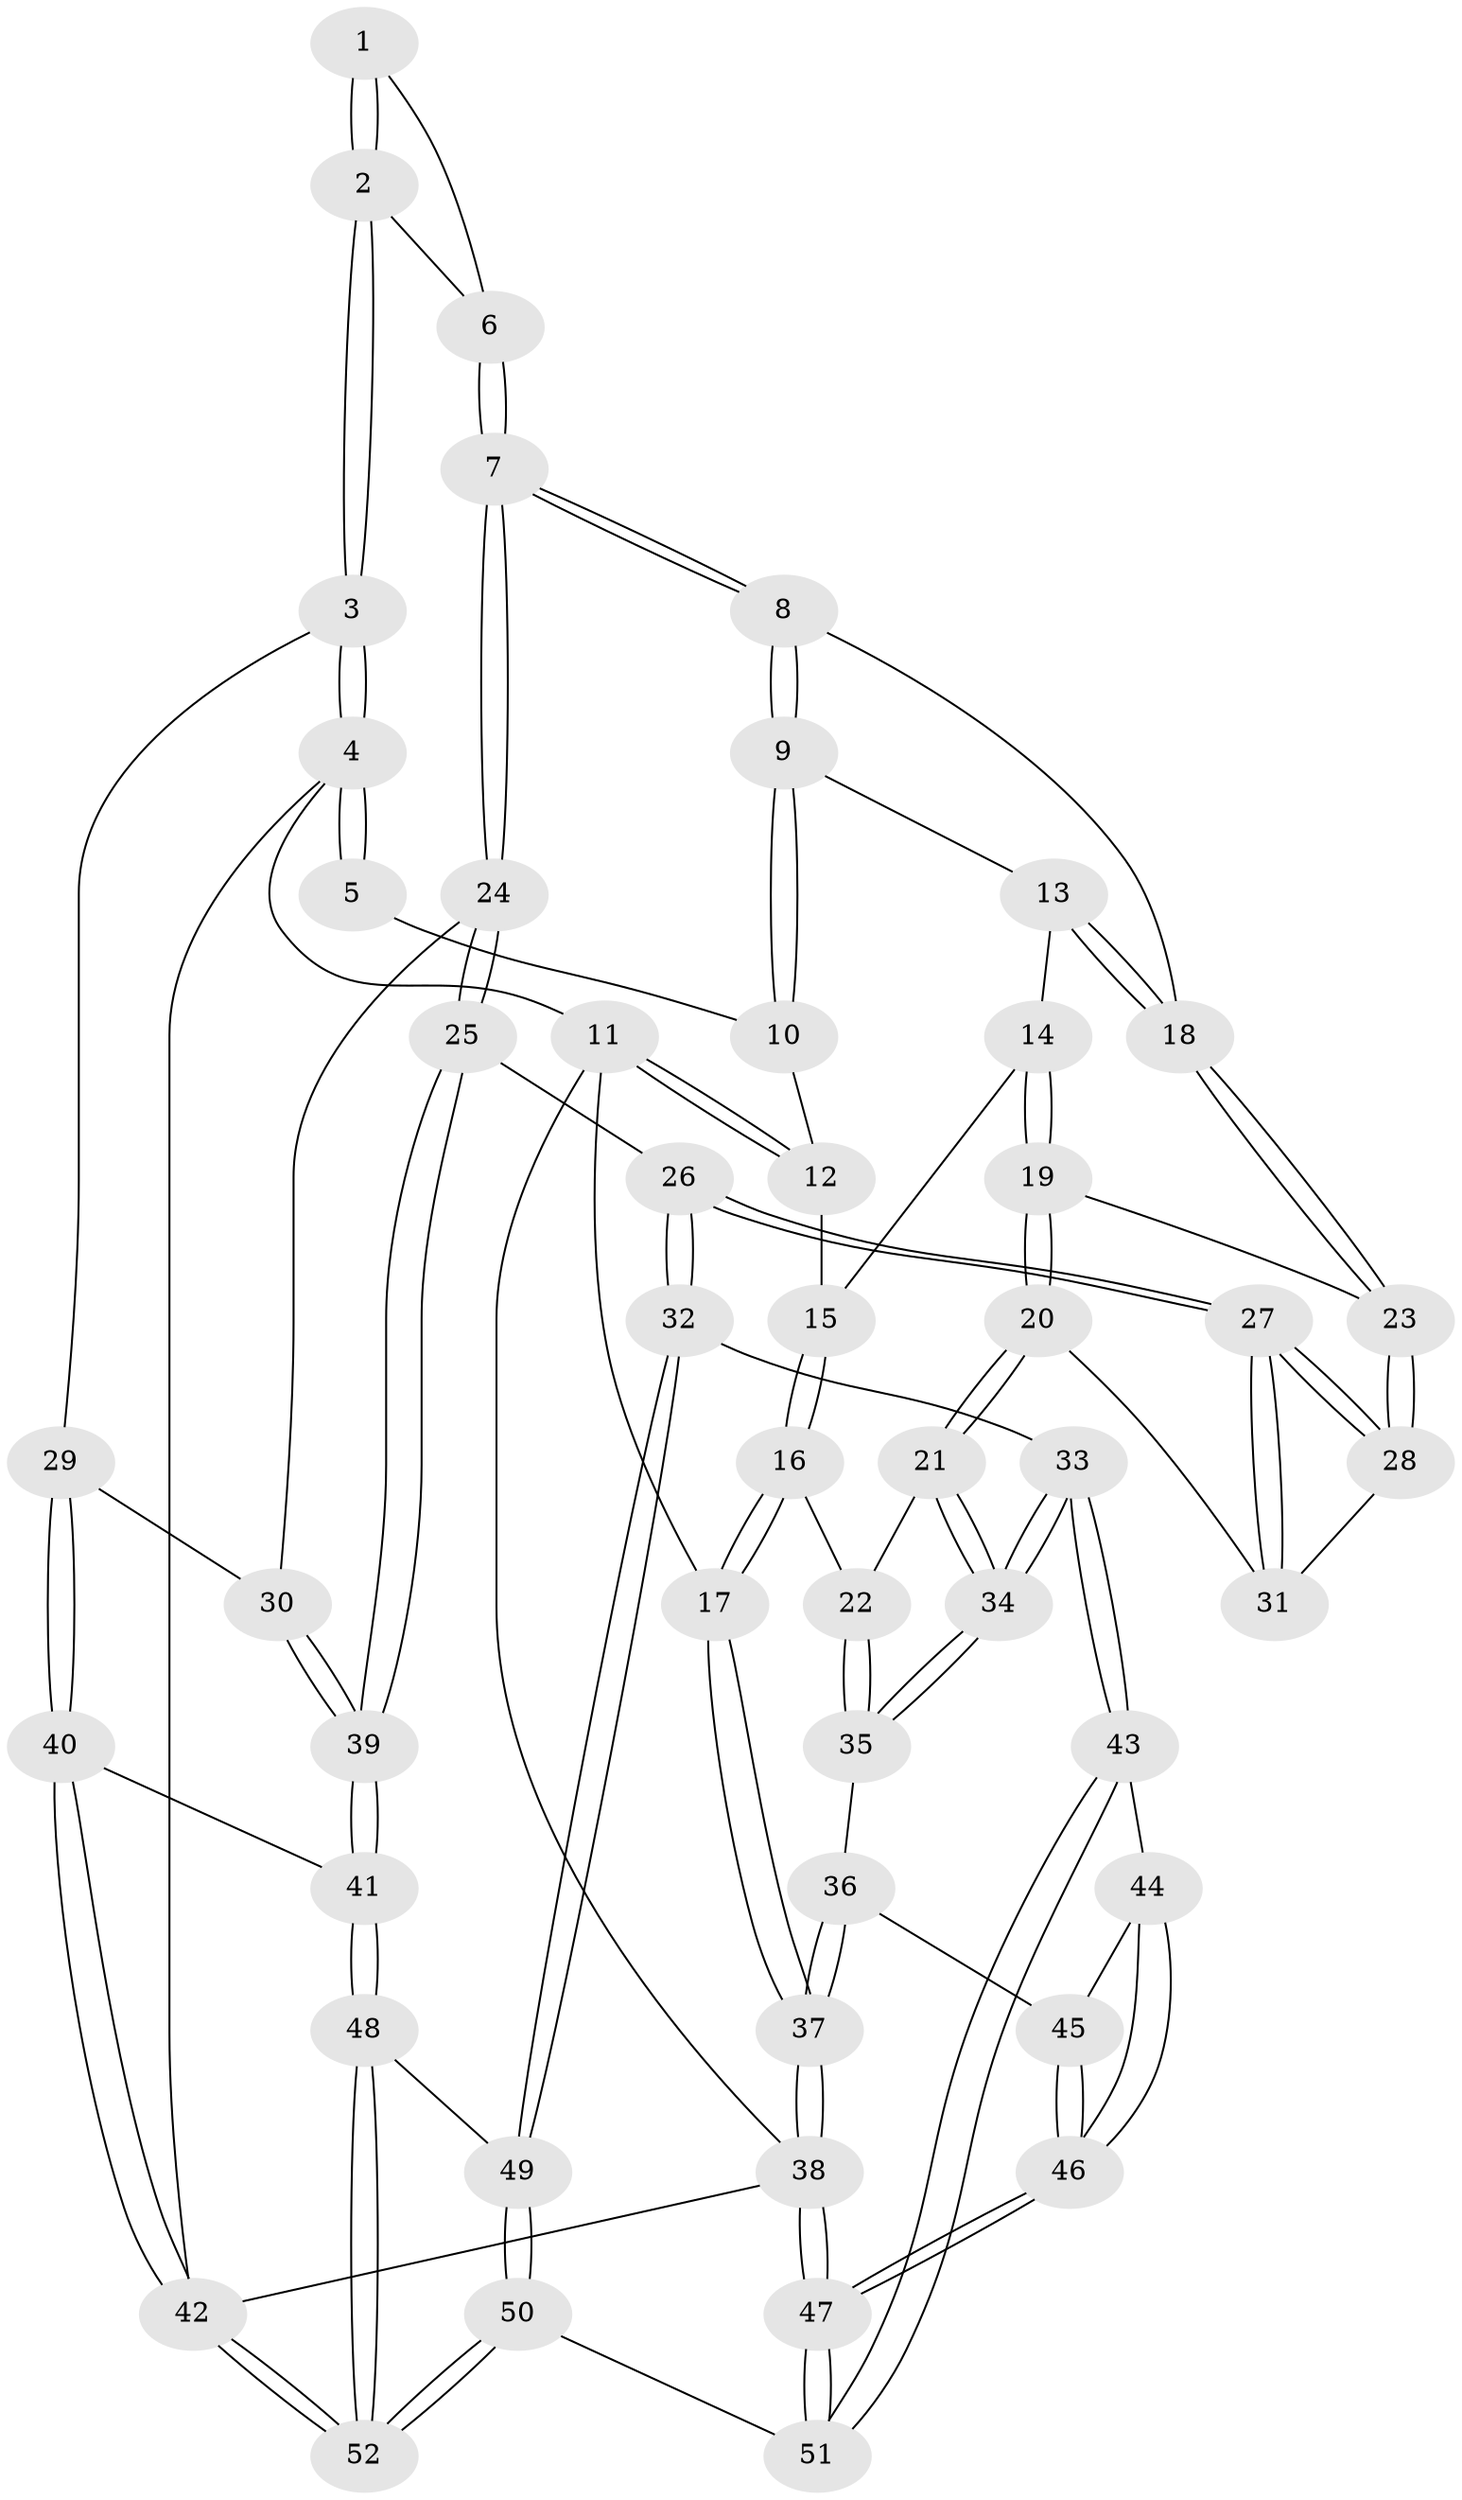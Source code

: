 // coarse degree distribution, {2: 0.05555555555555555, 5: 0.3333333333333333, 4: 0.3888888888888889, 3: 0.08333333333333333, 6: 0.1111111111111111, 9: 0.027777777777777776}
// Generated by graph-tools (version 1.1) at 2025/05/03/04/25 22:05:34]
// undirected, 52 vertices, 127 edges
graph export_dot {
graph [start="1"]
  node [color=gray90,style=filled];
  1 [pos="+0.8980233010200694+0.046290743515765835"];
  2 [pos="+1+0"];
  3 [pos="+1+0"];
  4 [pos="+1+0"];
  5 [pos="+0.7712230139062118+0"];
  6 [pos="+0.8325357503581069+0.1990652033311452"];
  7 [pos="+0.7613672689344192+0.2493257072822723"];
  8 [pos="+0.6806362633237515+0.21420919229220522"];
  9 [pos="+0.6374985993366703+0.11978552928774513"];
  10 [pos="+0.5641781811410521+0"];
  11 [pos="+0+0"];
  12 [pos="+0.19619003145863323+0"];
  13 [pos="+0.371474662047666+0.2257294655342127"];
  14 [pos="+0.2930060753359859+0.24318628708525528"];
  15 [pos="+0.2550318749623689+0.13754704839273824"];
  16 [pos="+0+0.42068221052593235"];
  17 [pos="+0+0.38311031383868493"];
  18 [pos="+0.6099012754054278+0.28745110399007606"];
  19 [pos="+0.29583909972036054+0.2854232858540191"];
  20 [pos="+0.23036878445875447+0.45329805269928947"];
  21 [pos="+0.22321148312976852+0.45961606350346884"];
  22 [pos="+0.010017881253467283+0.4321993165291862"];
  23 [pos="+0.5667952560493819+0.33732305740840346"];
  24 [pos="+0.8335266777484373+0.349585825252849"];
  25 [pos="+0.6048701809643772+0.6493478070672599"];
  26 [pos="+0.5845519432151497+0.648059059774904"];
  27 [pos="+0.5784461308508433+0.6292296608722936"];
  28 [pos="+0.5325114599449868+0.43379909029630265"];
  29 [pos="+1+0.49811064889740064"];
  30 [pos="+1+0.4845102936971886"];
  31 [pos="+0.27365547314847255+0.4542078142216687"];
  32 [pos="+0.46556450173915725+0.7453483604676819"];
  33 [pos="+0.3179982688136026+0.7433688313675725"];
  34 [pos="+0.2922485018994146+0.7114164442323057"];
  35 [pos="+0.08732168652279163+0.7057725117937026"];
  36 [pos="+0.05330189410232674+0.7270447611835319"];
  37 [pos="+0+0.7602863298351115"];
  38 [pos="+0+1"];
  39 [pos="+0.7586145881525339+0.7097964018154934"];
  40 [pos="+1+0.9064669893720781"];
  41 [pos="+0.7623243069517232+0.718576388883946"];
  42 [pos="+1+1"];
  43 [pos="+0.31220565967219355+0.7541492951934602"];
  44 [pos="+0.1541097179595158+0.8454954121024159"];
  45 [pos="+0.07094461517918589+0.7853594213402137"];
  46 [pos="+0+1"];
  47 [pos="+0+1"];
  48 [pos="+0.8038247360258094+1"];
  49 [pos="+0.4834900263618692+0.7915809164915633"];
  50 [pos="+0.4326454777641921+1"];
  51 [pos="+0.25406517499092013+1"];
  52 [pos="+0.8476577233654192+1"];
  1 -- 2;
  1 -- 2;
  1 -- 6;
  2 -- 3;
  2 -- 3;
  2 -- 6;
  3 -- 4;
  3 -- 4;
  3 -- 29;
  4 -- 5;
  4 -- 5;
  4 -- 11;
  4 -- 42;
  5 -- 10;
  6 -- 7;
  6 -- 7;
  7 -- 8;
  7 -- 8;
  7 -- 24;
  7 -- 24;
  8 -- 9;
  8 -- 9;
  8 -- 18;
  9 -- 10;
  9 -- 10;
  9 -- 13;
  10 -- 12;
  11 -- 12;
  11 -- 12;
  11 -- 17;
  11 -- 38;
  12 -- 15;
  13 -- 14;
  13 -- 18;
  13 -- 18;
  14 -- 15;
  14 -- 19;
  14 -- 19;
  15 -- 16;
  15 -- 16;
  16 -- 17;
  16 -- 17;
  16 -- 22;
  17 -- 37;
  17 -- 37;
  18 -- 23;
  18 -- 23;
  19 -- 20;
  19 -- 20;
  19 -- 23;
  20 -- 21;
  20 -- 21;
  20 -- 31;
  21 -- 22;
  21 -- 34;
  21 -- 34;
  22 -- 35;
  22 -- 35;
  23 -- 28;
  23 -- 28;
  24 -- 25;
  24 -- 25;
  24 -- 30;
  25 -- 26;
  25 -- 39;
  25 -- 39;
  26 -- 27;
  26 -- 27;
  26 -- 32;
  26 -- 32;
  27 -- 28;
  27 -- 28;
  27 -- 31;
  27 -- 31;
  28 -- 31;
  29 -- 30;
  29 -- 40;
  29 -- 40;
  30 -- 39;
  30 -- 39;
  32 -- 33;
  32 -- 49;
  32 -- 49;
  33 -- 34;
  33 -- 34;
  33 -- 43;
  33 -- 43;
  34 -- 35;
  34 -- 35;
  35 -- 36;
  36 -- 37;
  36 -- 37;
  36 -- 45;
  37 -- 38;
  37 -- 38;
  38 -- 47;
  38 -- 47;
  38 -- 42;
  39 -- 41;
  39 -- 41;
  40 -- 41;
  40 -- 42;
  40 -- 42;
  41 -- 48;
  41 -- 48;
  42 -- 52;
  42 -- 52;
  43 -- 44;
  43 -- 51;
  43 -- 51;
  44 -- 45;
  44 -- 46;
  44 -- 46;
  45 -- 46;
  45 -- 46;
  46 -- 47;
  46 -- 47;
  47 -- 51;
  47 -- 51;
  48 -- 49;
  48 -- 52;
  48 -- 52;
  49 -- 50;
  49 -- 50;
  50 -- 51;
  50 -- 52;
  50 -- 52;
}
